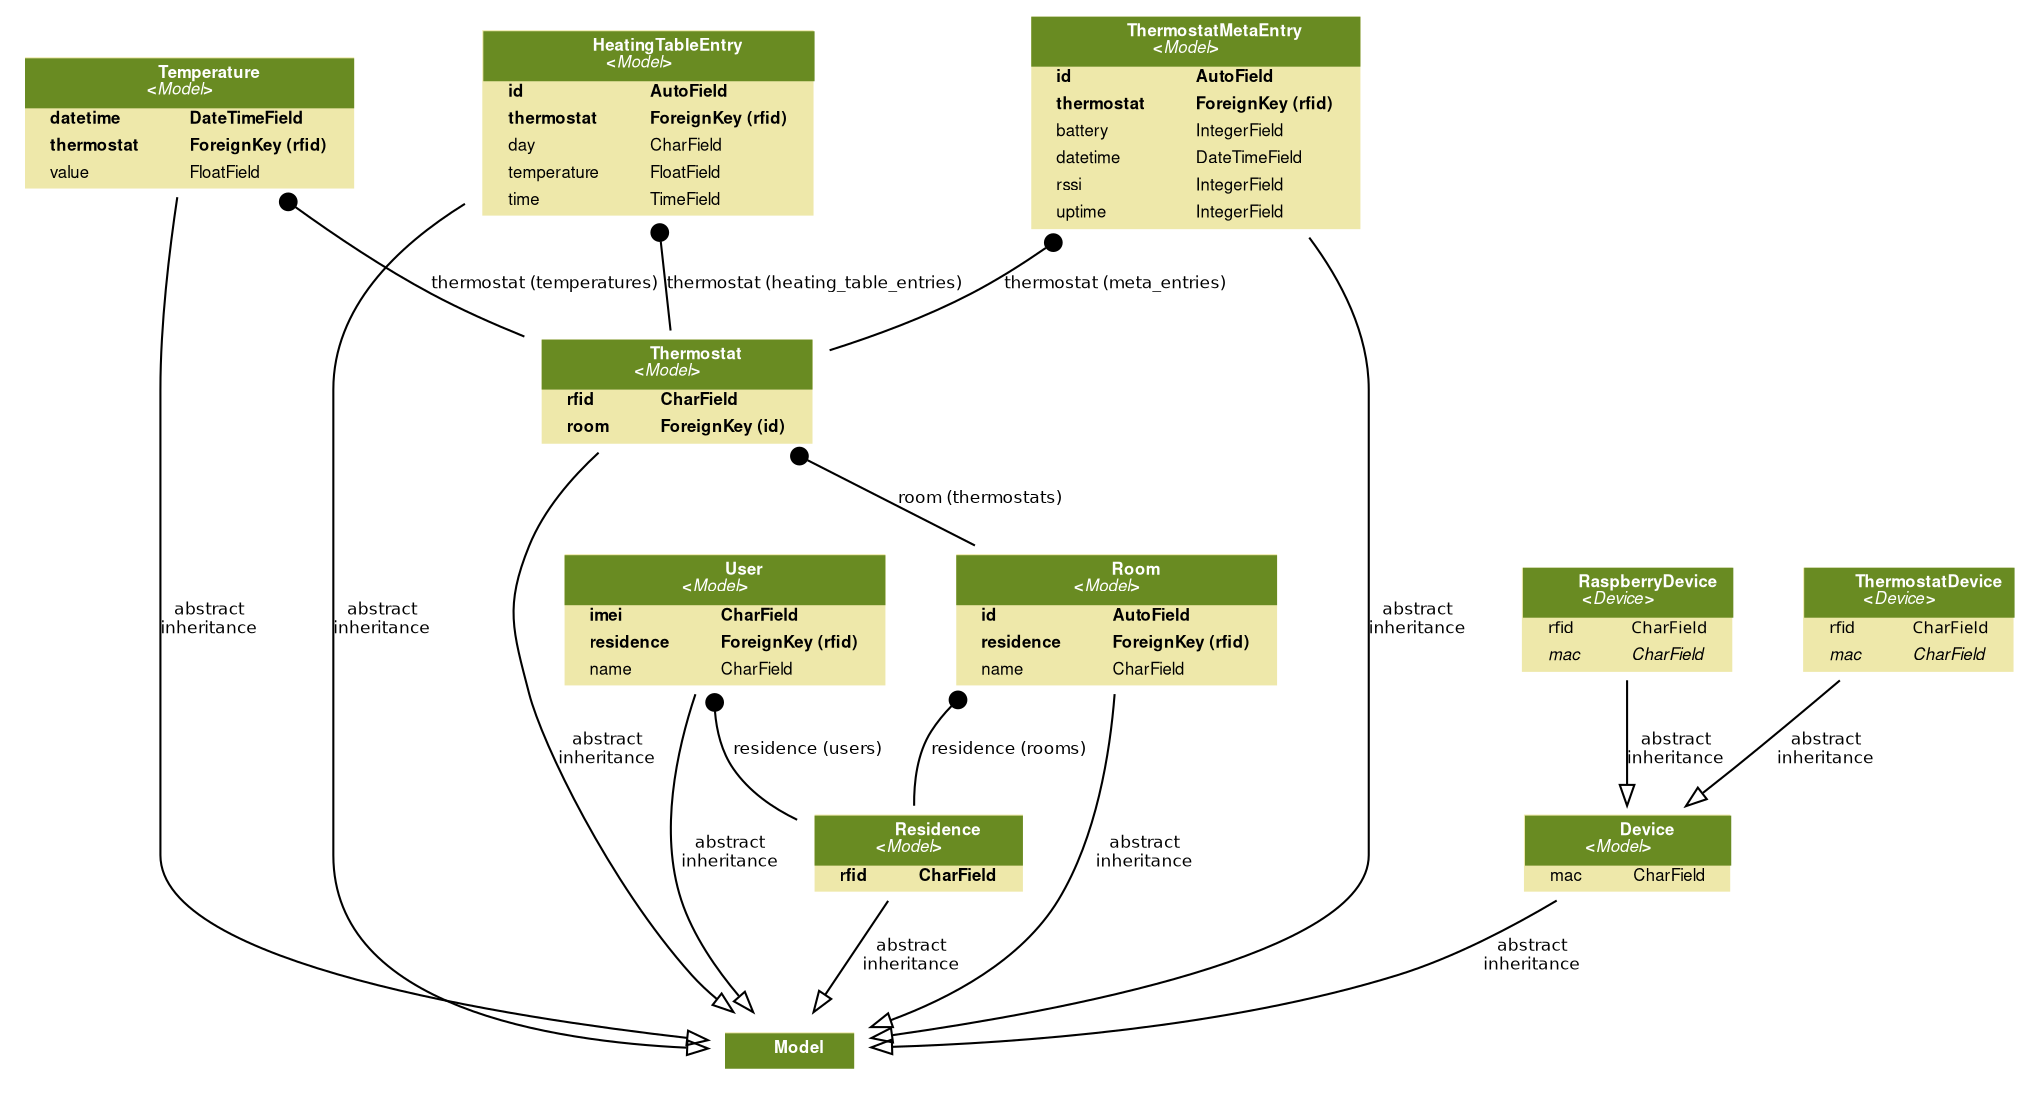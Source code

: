 digraph model_graph {
  // Dotfile by Django-Extensions graph_models
  // Created: 2015-06-22 01:44
  // Cli Options: smart_heating

  fontname = "Helvetica"
  fontsize = 8
  splines  = true

  node [
    fontname = "Helvetica"
    fontsize = 8
    shape = "plaintext"
  ]

  edge [
    fontname = "Helvetica"
    fontsize = 8
  ]

  // Labels


  smart_heating_models_Device [label=<
    <TABLE BGCOLOR="palegoldenrod" BORDER="0" CELLBORDER="0" CELLSPACING="0">
    <TR><TD COLSPAN="2" CELLPADDING="4" ALIGN="CENTER" BGCOLOR="olivedrab4">
    <FONT FACE="Helvetica Bold" COLOR="white">
    Device<BR/>&lt;<FONT FACE="Helvetica Italic">Model</FONT>&gt;
    </FONT></TD></TR>
  
    <TR><TD ALIGN="LEFT" BORDER="0">
    <FONT FACE="Helvetica ">mac</FONT>
    </TD><TD ALIGN="LEFT">
    <FONT FACE="Helvetica ">CharField</FONT>
    </TD></TR>
  
    </TABLE>
    >]

  smart_heating_models_Model [label=<
    <TABLE BGCOLOR="palegoldenrod" BORDER="0" CELLBORDER="0" CELLSPACING="0">
    <TR><TD COLSPAN="2" CELLPADDING="4" ALIGN="CENTER" BGCOLOR="olivedrab4">
    <FONT FACE="Helvetica Bold" COLOR="white">
    Model
    </FONT></TD></TR>
  
    </TABLE>
    >]

  smart_heating_models_Residence [label=<
    <TABLE BGCOLOR="palegoldenrod" BORDER="0" CELLBORDER="0" CELLSPACING="0">
    <TR><TD COLSPAN="2" CELLPADDING="4" ALIGN="CENTER" BGCOLOR="olivedrab4">
    <FONT FACE="Helvetica Bold" COLOR="white">
    Residence<BR/>&lt;<FONT FACE="Helvetica Italic">Model</FONT>&gt;
    </FONT></TD></TR>
  
    <TR><TD ALIGN="LEFT" BORDER="0">
    <FONT FACE="Helvetica Bold">rfid</FONT>
    </TD><TD ALIGN="LEFT">
    <FONT FACE="Helvetica Bold">CharField</FONT>
    </TD></TR>
  
    </TABLE>
    >]

  smart_heating_models_User [label=<
    <TABLE BGCOLOR="palegoldenrod" BORDER="0" CELLBORDER="0" CELLSPACING="0">
    <TR><TD COLSPAN="2" CELLPADDING="4" ALIGN="CENTER" BGCOLOR="olivedrab4">
    <FONT FACE="Helvetica Bold" COLOR="white">
    User<BR/>&lt;<FONT FACE="Helvetica Italic">Model</FONT>&gt;
    </FONT></TD></TR>
  
    <TR><TD ALIGN="LEFT" BORDER="0">
    <FONT FACE="Helvetica Bold">imei</FONT>
    </TD><TD ALIGN="LEFT">
    <FONT FACE="Helvetica Bold">CharField</FONT>
    </TD></TR>
  
    <TR><TD ALIGN="LEFT" BORDER="0">
    <FONT FACE="Helvetica Bold">residence</FONT>
    </TD><TD ALIGN="LEFT">
    <FONT FACE="Helvetica Bold">ForeignKey (rfid)</FONT>
    </TD></TR>
  
    <TR><TD ALIGN="LEFT" BORDER="0">
    <FONT FACE="Helvetica ">name</FONT>
    </TD><TD ALIGN="LEFT">
    <FONT FACE="Helvetica ">CharField</FONT>
    </TD></TR>
  
    </TABLE>
    >]

  smart_heating_models_Room [label=<
    <TABLE BGCOLOR="palegoldenrod" BORDER="0" CELLBORDER="0" CELLSPACING="0">
    <TR><TD COLSPAN="2" CELLPADDING="4" ALIGN="CENTER" BGCOLOR="olivedrab4">
    <FONT FACE="Helvetica Bold" COLOR="white">
    Room<BR/>&lt;<FONT FACE="Helvetica Italic">Model</FONT>&gt;
    </FONT></TD></TR>
  
    <TR><TD ALIGN="LEFT" BORDER="0">
    <FONT FACE="Helvetica Bold">id</FONT>
    </TD><TD ALIGN="LEFT">
    <FONT FACE="Helvetica Bold">AutoField</FONT>
    </TD></TR>
  
    <TR><TD ALIGN="LEFT" BORDER="0">
    <FONT FACE="Helvetica Bold">residence</FONT>
    </TD><TD ALIGN="LEFT">
    <FONT FACE="Helvetica Bold">ForeignKey (rfid)</FONT>
    </TD></TR>
  
    <TR><TD ALIGN="LEFT" BORDER="0">
    <FONT FACE="Helvetica ">name</FONT>
    </TD><TD ALIGN="LEFT">
    <FONT FACE="Helvetica ">CharField</FONT>
    </TD></TR>
  
    </TABLE>
    >]

  smart_heating_models_Thermostat [label=<
    <TABLE BGCOLOR="palegoldenrod" BORDER="0" CELLBORDER="0" CELLSPACING="0">
    <TR><TD COLSPAN="2" CELLPADDING="4" ALIGN="CENTER" BGCOLOR="olivedrab4">
    <FONT FACE="Helvetica Bold" COLOR="white">
    Thermostat<BR/>&lt;<FONT FACE="Helvetica Italic">Model</FONT>&gt;
    </FONT></TD></TR>
  
    <TR><TD ALIGN="LEFT" BORDER="0">
    <FONT FACE="Helvetica Bold">rfid</FONT>
    </TD><TD ALIGN="LEFT">
    <FONT FACE="Helvetica Bold">CharField</FONT>
    </TD></TR>
  
    <TR><TD ALIGN="LEFT" BORDER="0">
    <FONT FACE="Helvetica Bold">room</FONT>
    </TD><TD ALIGN="LEFT">
    <FONT FACE="Helvetica Bold">ForeignKey (id)</FONT>
    </TD></TR>
  
    </TABLE>
    >]

  smart_heating_models_Temperature [label=<
    <TABLE BGCOLOR="palegoldenrod" BORDER="0" CELLBORDER="0" CELLSPACING="0">
    <TR><TD COLSPAN="2" CELLPADDING="4" ALIGN="CENTER" BGCOLOR="olivedrab4">
    <FONT FACE="Helvetica Bold" COLOR="white">
    Temperature<BR/>&lt;<FONT FACE="Helvetica Italic">Model</FONT>&gt;
    </FONT></TD></TR>
  
    <TR><TD ALIGN="LEFT" BORDER="0">
    <FONT FACE="Helvetica Bold">datetime</FONT>
    </TD><TD ALIGN="LEFT">
    <FONT FACE="Helvetica Bold">DateTimeField</FONT>
    </TD></TR>
  
    <TR><TD ALIGN="LEFT" BORDER="0">
    <FONT FACE="Helvetica Bold">thermostat</FONT>
    </TD><TD ALIGN="LEFT">
    <FONT FACE="Helvetica Bold">ForeignKey (rfid)</FONT>
    </TD></TR>
  
    <TR><TD ALIGN="LEFT" BORDER="0">
    <FONT FACE="Helvetica ">value</FONT>
    </TD><TD ALIGN="LEFT">
    <FONT FACE="Helvetica ">FloatField</FONT>
    </TD></TR>
  
    </TABLE>
    >]

  smart_heating_models_ThermostatMetaEntry [label=<
    <TABLE BGCOLOR="palegoldenrod" BORDER="0" CELLBORDER="0" CELLSPACING="0">
    <TR><TD COLSPAN="2" CELLPADDING="4" ALIGN="CENTER" BGCOLOR="olivedrab4">
    <FONT FACE="Helvetica Bold" COLOR="white">
    ThermostatMetaEntry<BR/>&lt;<FONT FACE="Helvetica Italic">Model</FONT>&gt;
    </FONT></TD></TR>
  
    <TR><TD ALIGN="LEFT" BORDER="0">
    <FONT FACE="Helvetica Bold">id</FONT>
    </TD><TD ALIGN="LEFT">
    <FONT FACE="Helvetica Bold">AutoField</FONT>
    </TD></TR>
  
    <TR><TD ALIGN="LEFT" BORDER="0">
    <FONT FACE="Helvetica Bold">thermostat</FONT>
    </TD><TD ALIGN="LEFT">
    <FONT FACE="Helvetica Bold">ForeignKey (rfid)</FONT>
    </TD></TR>
  
    <TR><TD ALIGN="LEFT" BORDER="0">
    <FONT FACE="Helvetica ">battery</FONT>
    </TD><TD ALIGN="LEFT">
    <FONT FACE="Helvetica ">IntegerField</FONT>
    </TD></TR>
  
    <TR><TD ALIGN="LEFT" BORDER="0">
    <FONT FACE="Helvetica ">datetime</FONT>
    </TD><TD ALIGN="LEFT">
    <FONT FACE="Helvetica ">DateTimeField</FONT>
    </TD></TR>
  
    <TR><TD ALIGN="LEFT" BORDER="0">
    <FONT FACE="Helvetica ">rssi</FONT>
    </TD><TD ALIGN="LEFT">
    <FONT FACE="Helvetica ">IntegerField</FONT>
    </TD></TR>
  
    <TR><TD ALIGN="LEFT" BORDER="0">
    <FONT FACE="Helvetica ">uptime</FONT>
    </TD><TD ALIGN="LEFT">
    <FONT FACE="Helvetica ">IntegerField</FONT>
    </TD></TR>
  
    </TABLE>
    >]

  smart_heating_models_RaspberryDevice [label=<
    <TABLE BGCOLOR="palegoldenrod" BORDER="0" CELLBORDER="0" CELLSPACING="0">
    <TR><TD COLSPAN="2" CELLPADDING="4" ALIGN="CENTER" BGCOLOR="olivedrab4">
    <FONT FACE="Helvetica Bold" COLOR="white">
    RaspberryDevice<BR/>&lt;<FONT FACE="Helvetica Italic">Device</FONT>&gt;
    </FONT></TD></TR>
  
    <TR><TD ALIGN="LEFT" BORDER="0">
    <FONT FACE="Helvetica ItalicBold">rfid</FONT>
    </TD><TD ALIGN="LEFT">
    <FONT FACE="Helvetica ItalicBold">CharField</FONT>
    </TD></TR>
  
    <TR><TD ALIGN="LEFT" BORDER="0">
    <FONT FACE="Helvetica Italic">mac</FONT>
    </TD><TD ALIGN="LEFT">
    <FONT FACE="Helvetica Italic">CharField</FONT>
    </TD></TR>
  
    </TABLE>
    >]

  smart_heating_models_ThermostatDevice [label=<
    <TABLE BGCOLOR="palegoldenrod" BORDER="0" CELLBORDER="0" CELLSPACING="0">
    <TR><TD COLSPAN="2" CELLPADDING="4" ALIGN="CENTER" BGCOLOR="olivedrab4">
    <FONT FACE="Helvetica Bold" COLOR="white">
    ThermostatDevice<BR/>&lt;<FONT FACE="Helvetica Italic">Device</FONT>&gt;
    </FONT></TD></TR>
  
    <TR><TD ALIGN="LEFT" BORDER="0">
    <FONT FACE="Helvetica ItalicBold">rfid</FONT>
    </TD><TD ALIGN="LEFT">
    <FONT FACE="Helvetica ItalicBold">CharField</FONT>
    </TD></TR>
  
    <TR><TD ALIGN="LEFT" BORDER="0">
    <FONT FACE="Helvetica Italic">mac</FONT>
    </TD><TD ALIGN="LEFT">
    <FONT FACE="Helvetica Italic">CharField</FONT>
    </TD></TR>
  
    </TABLE>
    >]

  smart_heating_models_HeatingTableEntry [label=<
    <TABLE BGCOLOR="palegoldenrod" BORDER="0" CELLBORDER="0" CELLSPACING="0">
    <TR><TD COLSPAN="2" CELLPADDING="4" ALIGN="CENTER" BGCOLOR="olivedrab4">
    <FONT FACE="Helvetica Bold" COLOR="white">
    HeatingTableEntry<BR/>&lt;<FONT FACE="Helvetica Italic">Model</FONT>&gt;
    </FONT></TD></TR>
  
    <TR><TD ALIGN="LEFT" BORDER="0">
    <FONT FACE="Helvetica Bold">id</FONT>
    </TD><TD ALIGN="LEFT">
    <FONT FACE="Helvetica Bold">AutoField</FONT>
    </TD></TR>
  
    <TR><TD ALIGN="LEFT" BORDER="0">
    <FONT FACE="Helvetica Bold">thermostat</FONT>
    </TD><TD ALIGN="LEFT">
    <FONT FACE="Helvetica Bold">ForeignKey (rfid)</FONT>
    </TD></TR>
  
    <TR><TD ALIGN="LEFT" BORDER="0">
    <FONT FACE="Helvetica ">day</FONT>
    </TD><TD ALIGN="LEFT">
    <FONT FACE="Helvetica ">CharField</FONT>
    </TD></TR>
  
    <TR><TD ALIGN="LEFT" BORDER="0">
    <FONT FACE="Helvetica ">temperature</FONT>
    </TD><TD ALIGN="LEFT">
    <FONT FACE="Helvetica ">FloatField</FONT>
    </TD></TR>
  
    <TR><TD ALIGN="LEFT" BORDER="0">
    <FONT FACE="Helvetica ">time</FONT>
    </TD><TD ALIGN="LEFT">
    <FONT FACE="Helvetica ">TimeField</FONT>
    </TD></TR>
  
    </TABLE>
    >]




  // Relations

  smart_heating_models_Device -> smart_heating_models_Model
  [label="abstract\ninheritance"] [arrowhead=empty, arrowtail=none, dir=both];

  smart_heating_models_Residence -> smart_heating_models_Model
  [label="abstract\ninheritance"] [arrowhead=empty, arrowtail=none, dir=both];

  smart_heating_models_User -> smart_heating_models_Residence
  [label="residence (users)"] [arrowhead=none, arrowtail=dot, dir=both];

  smart_heating_models_User -> smart_heating_models_Model
  [label="abstract\ninheritance"] [arrowhead=empty, arrowtail=none, dir=both];

  smart_heating_models_Room -> smart_heating_models_Residence
  [label="residence (rooms)"] [arrowhead=none, arrowtail=dot, dir=both];

  smart_heating_models_Room -> smart_heating_models_Model
  [label="abstract\ninheritance"] [arrowhead=empty, arrowtail=none, dir=both];

  smart_heating_models_Thermostat -> smart_heating_models_Room
  [label="room (thermostats)"] [arrowhead=none, arrowtail=dot, dir=both];

  smart_heating_models_Thermostat -> smart_heating_models_Model
  [label="abstract\ninheritance"] [arrowhead=empty, arrowtail=none, dir=both];

  smart_heating_models_Temperature -> smart_heating_models_Thermostat
  [label="thermostat (temperatures)"] [arrowhead=none, arrowtail=dot, dir=both];

  smart_heating_models_Temperature -> smart_heating_models_Model
  [label="abstract\ninheritance"] [arrowhead=empty, arrowtail=none, dir=both];

  smart_heating_models_ThermostatMetaEntry -> smart_heating_models_Thermostat
  [label="thermostat (meta_entries)"] [arrowhead=none, arrowtail=dot, dir=both];

  smart_heating_models_ThermostatMetaEntry -> smart_heating_models_Model
  [label="abstract\ninheritance"] [arrowhead=empty, arrowtail=none, dir=both];

  smart_heating_models_RaspberryDevice -> smart_heating_models_Device
  [label="abstract\ninheritance"] [arrowhead=empty, arrowtail=none, dir=both];

  smart_heating_models_ThermostatDevice -> smart_heating_models_Device
  [label="abstract\ninheritance"] [arrowhead=empty, arrowtail=none, dir=both];

  smart_heating_models_HeatingTableEntry -> smart_heating_models_Thermostat
  [label="thermostat (heating_table_entries)"] [arrowhead=none, arrowtail=dot, dir=both];

  smart_heating_models_HeatingTableEntry -> smart_heating_models_Model
  [label="abstract\ninheritance"] [arrowhead=empty, arrowtail=none, dir=both];

}

